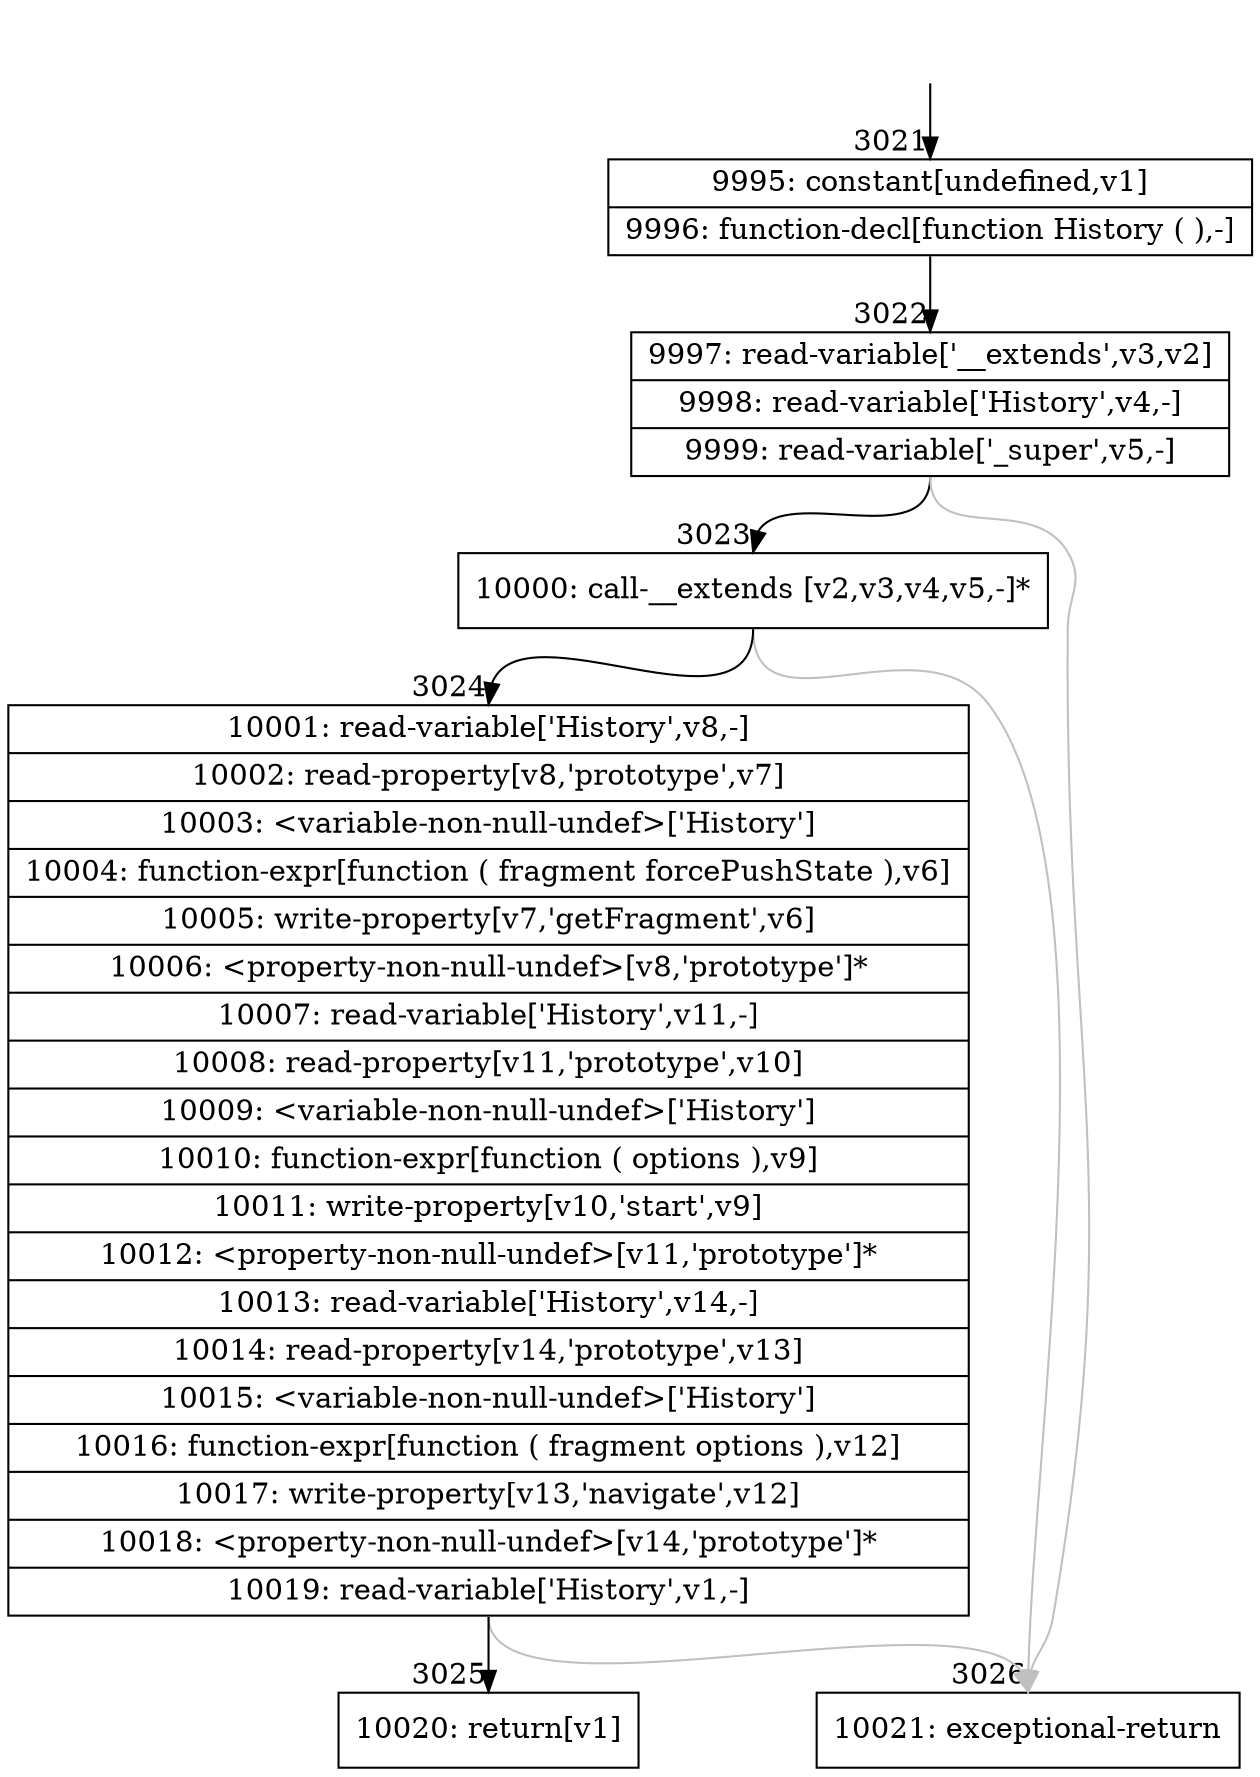 digraph {
rankdir="TD"
BB_entry226[shape=none,label=""];
BB_entry226 -> BB3021 [tailport=s, headport=n, headlabel="    3021"]
BB3021 [shape=record label="{9995: constant[undefined,v1]|9996: function-decl[function History ( ),-]}" ] 
BB3021 -> BB3022 [tailport=s, headport=n, headlabel="      3022"]
BB3022 [shape=record label="{9997: read-variable['__extends',v3,v2]|9998: read-variable['History',v4,-]|9999: read-variable['_super',v5,-]}" ] 
BB3022 -> BB3023 [tailport=s, headport=n, headlabel="      3023"]
BB3022 -> BB3026 [tailport=s, headport=n, color=gray, headlabel="      3026"]
BB3023 [shape=record label="{10000: call-__extends [v2,v3,v4,v5,-]*}" ] 
BB3023 -> BB3024 [tailport=s, headport=n, headlabel="      3024"]
BB3023 -> BB3026 [tailport=s, headport=n, color=gray]
BB3024 [shape=record label="{10001: read-variable['History',v8,-]|10002: read-property[v8,'prototype',v7]|10003: \<variable-non-null-undef\>['History']|10004: function-expr[function ( fragment forcePushState ),v6]|10005: write-property[v7,'getFragment',v6]|10006: \<property-non-null-undef\>[v8,'prototype']*|10007: read-variable['History',v11,-]|10008: read-property[v11,'prototype',v10]|10009: \<variable-non-null-undef\>['History']|10010: function-expr[function ( options ),v9]|10011: write-property[v10,'start',v9]|10012: \<property-non-null-undef\>[v11,'prototype']*|10013: read-variable['History',v14,-]|10014: read-property[v14,'prototype',v13]|10015: \<variable-non-null-undef\>['History']|10016: function-expr[function ( fragment options ),v12]|10017: write-property[v13,'navigate',v12]|10018: \<property-non-null-undef\>[v14,'prototype']*|10019: read-variable['History',v1,-]}" ] 
BB3024 -> BB3025 [tailport=s, headport=n, headlabel="      3025"]
BB3024 -> BB3026 [tailport=s, headport=n, color=gray]
BB3025 [shape=record label="{10020: return[v1]}" ] 
BB3026 [shape=record label="{10021: exceptional-return}" ] 
//#$~ 2624
}
